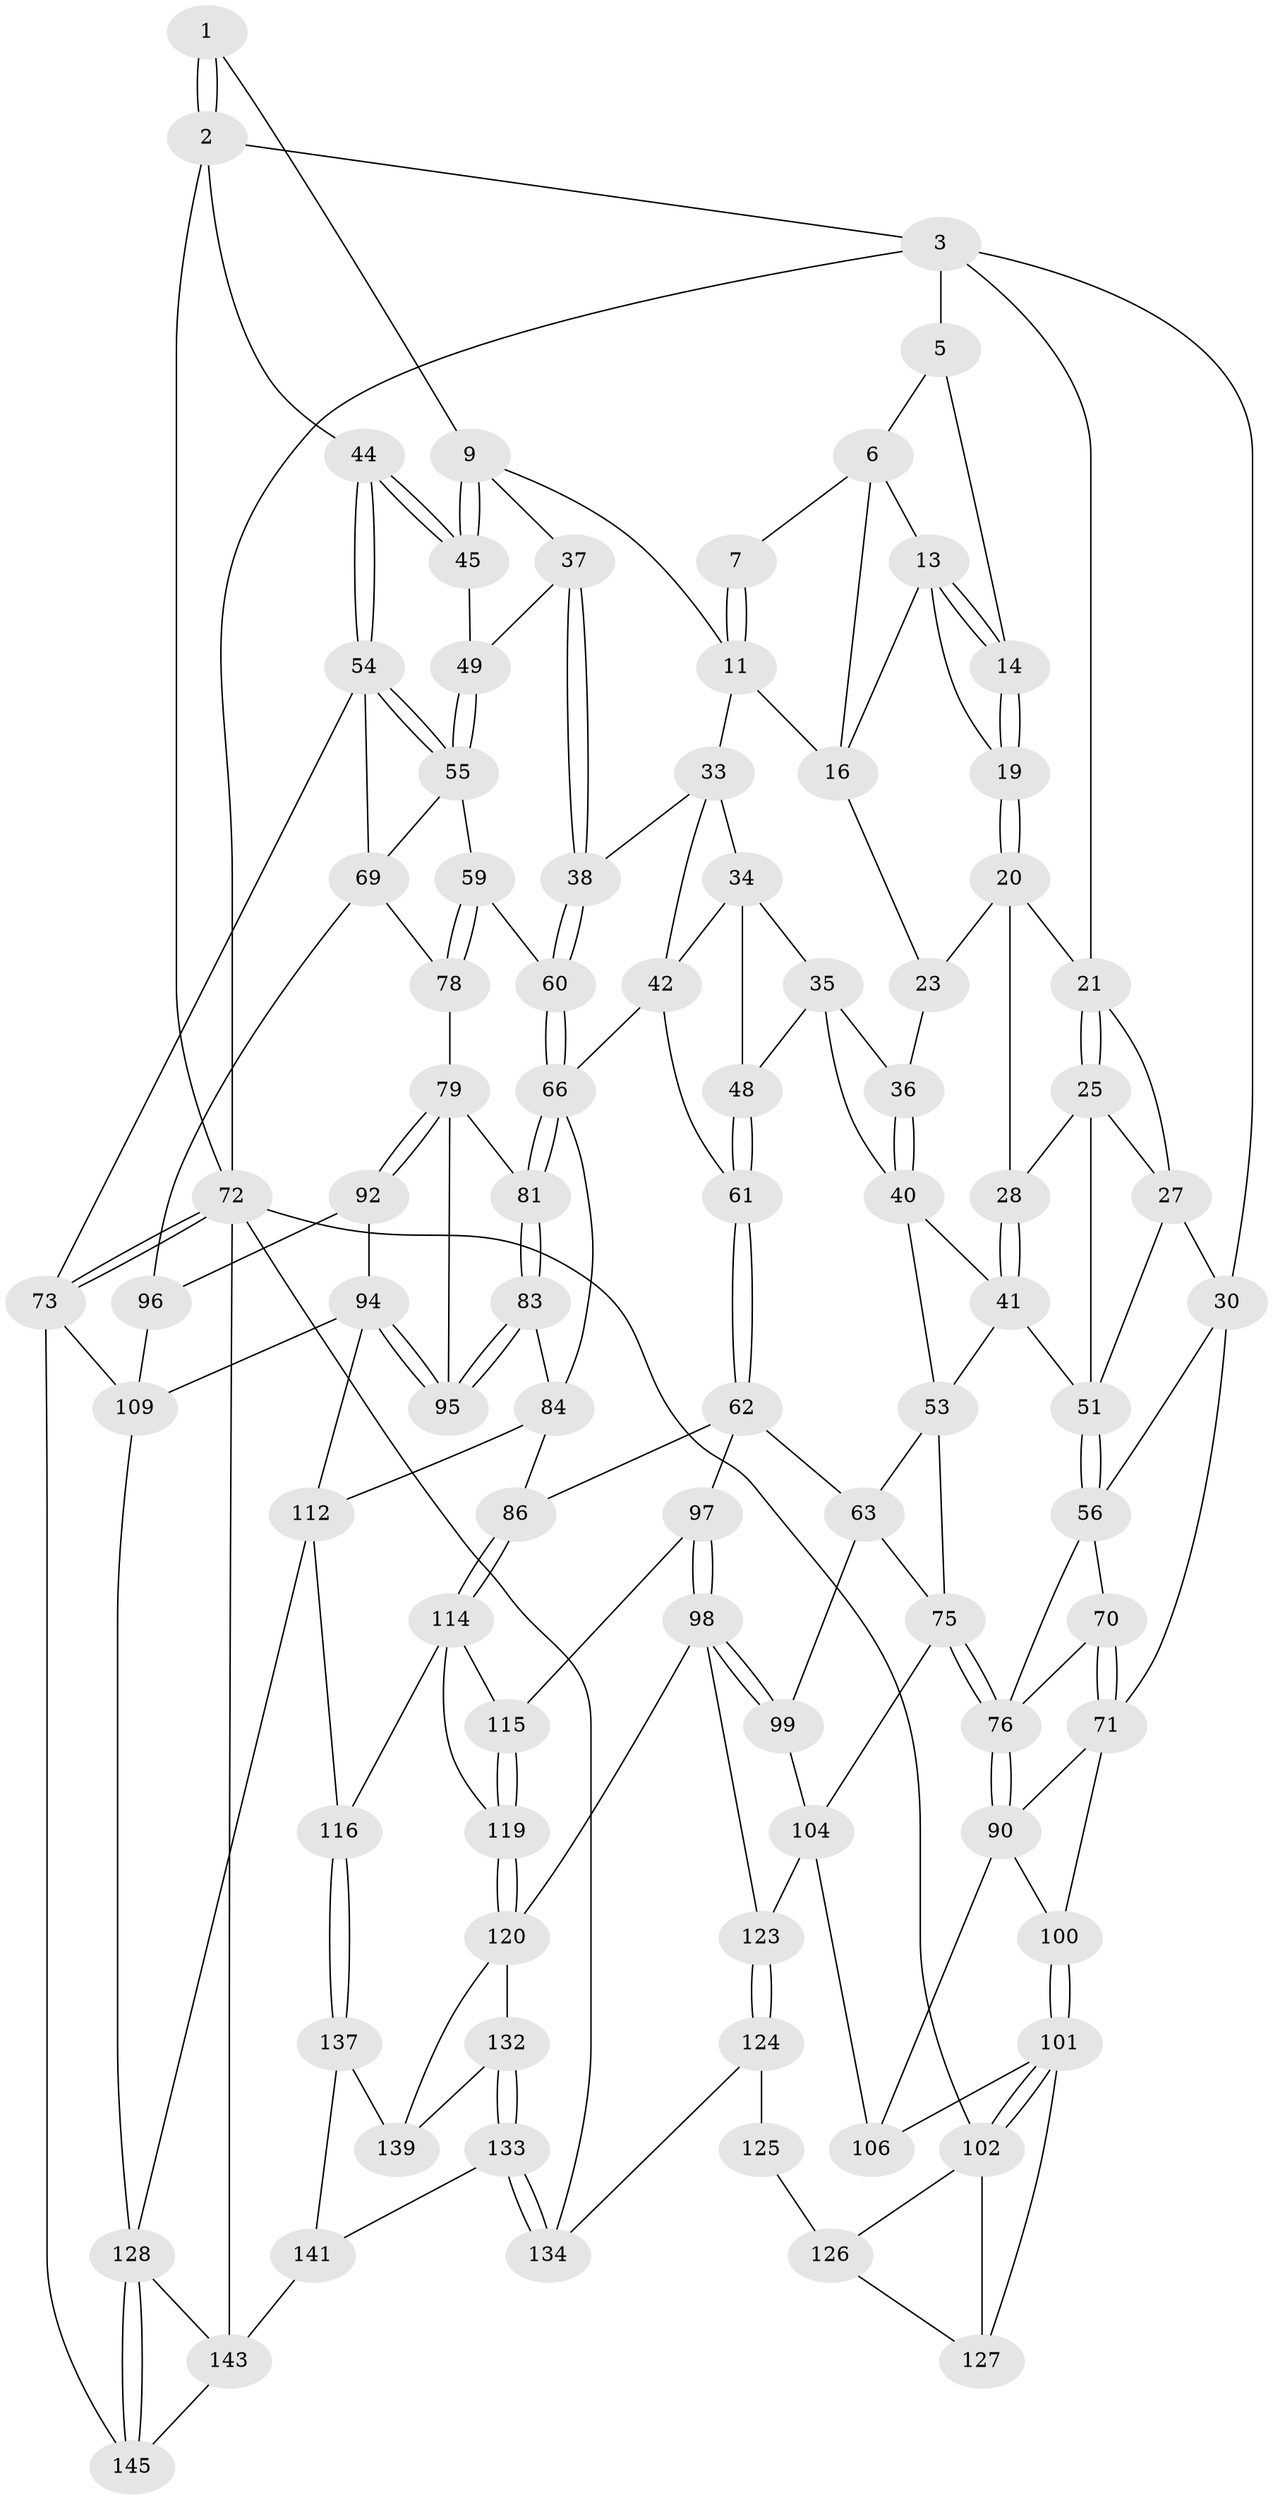 // original degree distribution, {3: 0.0136986301369863, 6: 0.2054794520547945, 5: 0.5616438356164384, 4: 0.2191780821917808}
// Generated by graph-tools (version 1.1) at 2025/42/03/06/25 10:42:30]
// undirected, 90 vertices, 199 edges
graph export_dot {
graph [start="1"]
  node [color=gray90,style=filled];
  1 [pos="+0.7737217879083887+0",super="+8"];
  2 [pos="+1+0",super="+32"];
  3 [pos="+0+0",super="+4"];
  5 [pos="+0.1108309556070503+0"];
  6 [pos="+0.5258471293391246+0",super="+12"];
  7 [pos="+0.6129019205886641+0"];
  9 [pos="+0.8044060441096389+0.14267417564564208",super="+10"];
  11 [pos="+0.6938032354796229+0.09198769233831826",super="+15"];
  13 [pos="+0.4832597417228638+0",super="+18"];
  14 [pos="+0.3296610671699696+0.05846799311446834"];
  16 [pos="+0.5593824109591543+0.1414232585400385",super="+17"];
  19 [pos="+0.32297071042324105+0.08761492454758697"];
  20 [pos="+0.3191174856208206+0.09825405395640996",super="+24"];
  21 [pos="+0.13929039242727762+0.023097595869697913",super="+22"];
  23 [pos="+0.4285752420481714+0.14530315848687514"];
  25 [pos="+0.27876025035142526+0.20811350643511625",super="+26"];
  27 [pos="+0.14002518655202623+0.1444355011927956",super="+29"];
  28 [pos="+0.3097045812784378+0.19806240037220477"];
  30 [pos="+0+0.32142239978468246",super="+31"];
  33 [pos="+0.5750365526403525+0.18179704678326336",super="+39"];
  34 [pos="+0.5577497904775912+0.20321880320743832",super="+43"];
  35 [pos="+0.531951573317825+0.22862399981395481",super="+46"];
  36 [pos="+0.4563447235294891+0.21029826442317712"];
  37 [pos="+0.774803988068212+0.28595899114594714"];
  38 [pos="+0.7516125442159584+0.3187330587622686"];
  40 [pos="+0.4372526223505048+0.2648635978073869",super="+47"];
  41 [pos="+0.35630931562964385+0.2620462453052328",super="+50"];
  42 [pos="+0.6324035833971052+0.35494399501930635",super="+65"];
  44 [pos="+1+0.19145491477080753"];
  45 [pos="+1+0.22658011966297875"];
  48 [pos="+0.5177751825802905+0.346612696505128"];
  49 [pos="+0.8490074013752351+0.28613356681191265"];
  51 [pos="+0.2688868085950166+0.44287773395196967",super="+52"];
  53 [pos="+0.3816555829406864+0.4465805563819806",super="+64"];
  54 [pos="+1+0.35285288116039654",super="+68"];
  55 [pos="+1+0.39481859178851064",super="+58"];
  56 [pos="+0.2329554141294452+0.4846004892964569",super="+57"];
  59 [pos="+0.8252295801923553+0.4609223927264954"];
  60 [pos="+0.7951158251248405+0.43882755591420197"];
  61 [pos="+0.577292821464039+0.5533500407662117"];
  62 [pos="+0.49478291002685737+0.5889539080891276",super="+87"];
  63 [pos="+0.4758389377095281+0.584028343288506",super="+88"];
  66 [pos="+0.6853706545476952+0.5371528225148463",super="+67"];
  69 [pos="+1+0.6152055871708125",super="+82"];
  70 [pos="+0.14132477121493192+0.5554010629878987"];
  71 [pos="+0+0.4905095383566308",super="+91"];
  72 [pos="+1+1",super="+103"];
  73 [pos="+1+0.9220936171007733",super="+74"];
  75 [pos="+0.28134729645015283+0.631321561365266",super="+89"];
  76 [pos="+0.18632197058970695+0.6124442855791903",super="+77"];
  78 [pos="+0.8600823729933198+0.597239446874702"];
  79 [pos="+0.8447763127063134+0.6156787739164731",super="+80"];
  81 [pos="+0.767800741436207+0.6417462125798724"];
  83 [pos="+0.7104377532862143+0.7067486755644025"];
  84 [pos="+0.6994034296225+0.7081720527608616",super="+85"];
  86 [pos="+0.598909094486794+0.731593296228325"];
  90 [pos="+0.18302362754179638+0.6192235659234483",super="+107"];
  92 [pos="+0.8593534068192591+0.6920030332741967",super="+93"];
  94 [pos="+0.8219312866952702+0.8049374676112631",super="+111"];
  95 [pos="+0.8040300435589438+0.7858553520217664"];
  96 [pos="+0.9361883368858811+0.7116693952066958",super="+108"];
  97 [pos="+0.4826243899883357+0.7811344410407902"];
  98 [pos="+0.43857399974147476+0.7963641760845177",super="+122"];
  99 [pos="+0.4385672664205017+0.7963425855370283"];
  100 [pos="+0+0.5334415301848313"];
  101 [pos="+0+0.7766259640852948",super="+118"];
  102 [pos="+0+1",super="+130"];
  104 [pos="+0.3567147275325959+0.6979278627092458",super="+105"];
  106 [pos="+0.15462130946492827+0.7113558436093521"];
  109 [pos="+1+0.80783269073826",super="+110"];
  112 [pos="+0.8259115547814718+0.8598426388249806",super="+113"];
  114 [pos="+0.5787399481927467+0.7758981397293817",super="+117"];
  115 [pos="+0.49131590361475025+0.7846771732684097"];
  116 [pos="+0.6699439890962398+0.8819003380113077"];
  119 [pos="+0.5380014032640936+0.8756695153571751"];
  120 [pos="+0.5328852872592628+0.881632502295887",super="+121"];
  123 [pos="+0.303963622780089+0.818482183896095"];
  124 [pos="+0.285763581194348+0.8578555213297456",super="+135"];
  125 [pos="+0.2221081598941388+0.885269835644871",super="+136"];
  126 [pos="+0.19786046061460458+0.8797238448041772",super="+131"];
  127 [pos="+0.12203688814732747+0.8231449338085508"];
  128 [pos="+0.9114609895859312+0.927207958317983",super="+129"];
  132 [pos="+0.42336328202669316+0.974552404552005",super="+140"];
  133 [pos="+0.37741088064527606+1",super="+142"];
  134 [pos="+0.37487787742847223+1"];
  137 [pos="+0.6691491376669223+0.8862154296932481",super="+138"];
  139 [pos="+0.5389691850813222+0.9059366263996664"];
  141 [pos="+0.5801315181521832+1",super="+144"];
  143 [pos="+0.7039359762425219+1",super="+146"];
  145 [pos="+0.9116544625084548+0.9273840097768886"];
  1 -- 2 [weight=2];
  1 -- 2;
  1 -- 9;
  2 -- 3;
  2 -- 72;
  2 -- 44;
  3 -- 72;
  3 -- 30;
  3 -- 5;
  3 -- 21;
  5 -- 6;
  5 -- 14;
  6 -- 7;
  6 -- 16;
  6 -- 13;
  7 -- 11;
  7 -- 11;
  9 -- 45;
  9 -- 45;
  9 -- 11;
  9 -- 37;
  11 -- 16;
  11 -- 33;
  13 -- 14;
  13 -- 14;
  13 -- 19;
  13 -- 16;
  14 -- 19;
  14 -- 19;
  16 -- 23;
  19 -- 20;
  19 -- 20;
  20 -- 21;
  20 -- 28;
  20 -- 23;
  21 -- 25;
  21 -- 25;
  21 -- 27;
  23 -- 36;
  25 -- 28;
  25 -- 27;
  25 -- 51;
  27 -- 30;
  27 -- 51;
  28 -- 41;
  28 -- 41;
  30 -- 56;
  30 -- 71;
  33 -- 34;
  33 -- 42;
  33 -- 38;
  34 -- 35;
  34 -- 48;
  34 -- 42;
  35 -- 36;
  35 -- 40;
  35 -- 48;
  36 -- 40;
  36 -- 40;
  37 -- 38;
  37 -- 38;
  37 -- 49;
  38 -- 60;
  38 -- 60;
  40 -- 41;
  40 -- 53;
  41 -- 51;
  41 -- 53;
  42 -- 66;
  42 -- 61;
  44 -- 45;
  44 -- 45;
  44 -- 54;
  44 -- 54;
  45 -- 49;
  48 -- 61;
  48 -- 61;
  49 -- 55;
  49 -- 55;
  51 -- 56;
  51 -- 56;
  53 -- 75;
  53 -- 63;
  54 -- 55;
  54 -- 55;
  54 -- 73;
  54 -- 69;
  55 -- 59;
  55 -- 69;
  56 -- 70;
  56 -- 76;
  59 -- 60;
  59 -- 78;
  59 -- 78;
  60 -- 66;
  60 -- 66;
  61 -- 62;
  61 -- 62;
  62 -- 63;
  62 -- 86;
  62 -- 97;
  63 -- 99;
  63 -- 75;
  66 -- 81;
  66 -- 81;
  66 -- 84;
  69 -- 96;
  69 -- 78;
  70 -- 71;
  70 -- 71;
  70 -- 76;
  71 -- 90;
  71 -- 100;
  72 -- 73;
  72 -- 73;
  72 -- 134;
  72 -- 102;
  72 -- 143;
  73 -- 145;
  73 -- 109;
  75 -- 76;
  75 -- 76;
  75 -- 104;
  76 -- 90;
  76 -- 90;
  78 -- 79;
  79 -- 92;
  79 -- 92;
  79 -- 81;
  79 -- 95;
  81 -- 83;
  81 -- 83;
  83 -- 84;
  83 -- 95;
  83 -- 95;
  84 -- 112;
  84 -- 86;
  86 -- 114;
  86 -- 114;
  90 -- 100;
  90 -- 106;
  92 -- 96 [weight=2];
  92 -- 94;
  94 -- 95;
  94 -- 95;
  94 -- 112;
  94 -- 109;
  96 -- 109;
  97 -- 98;
  97 -- 98;
  97 -- 115;
  98 -- 99;
  98 -- 99;
  98 -- 120;
  98 -- 123;
  99 -- 104;
  100 -- 101;
  100 -- 101;
  101 -- 102;
  101 -- 102;
  101 -- 106;
  101 -- 127;
  102 -- 127;
  102 -- 126;
  104 -- 106;
  104 -- 123;
  109 -- 128;
  112 -- 116;
  112 -- 128;
  114 -- 115;
  114 -- 116;
  114 -- 119;
  115 -- 119;
  115 -- 119;
  116 -- 137;
  116 -- 137;
  119 -- 120;
  119 -- 120;
  120 -- 139;
  120 -- 132;
  123 -- 124;
  123 -- 124;
  124 -- 125 [weight=2];
  124 -- 134;
  125 -- 126 [weight=2];
  126 -- 127;
  128 -- 145;
  128 -- 145;
  128 -- 143;
  132 -- 133 [weight=2];
  132 -- 133;
  132 -- 139;
  133 -- 134;
  133 -- 134;
  133 -- 141;
  137 -- 141 [weight=2];
  137 -- 139;
  141 -- 143;
  143 -- 145;
}
